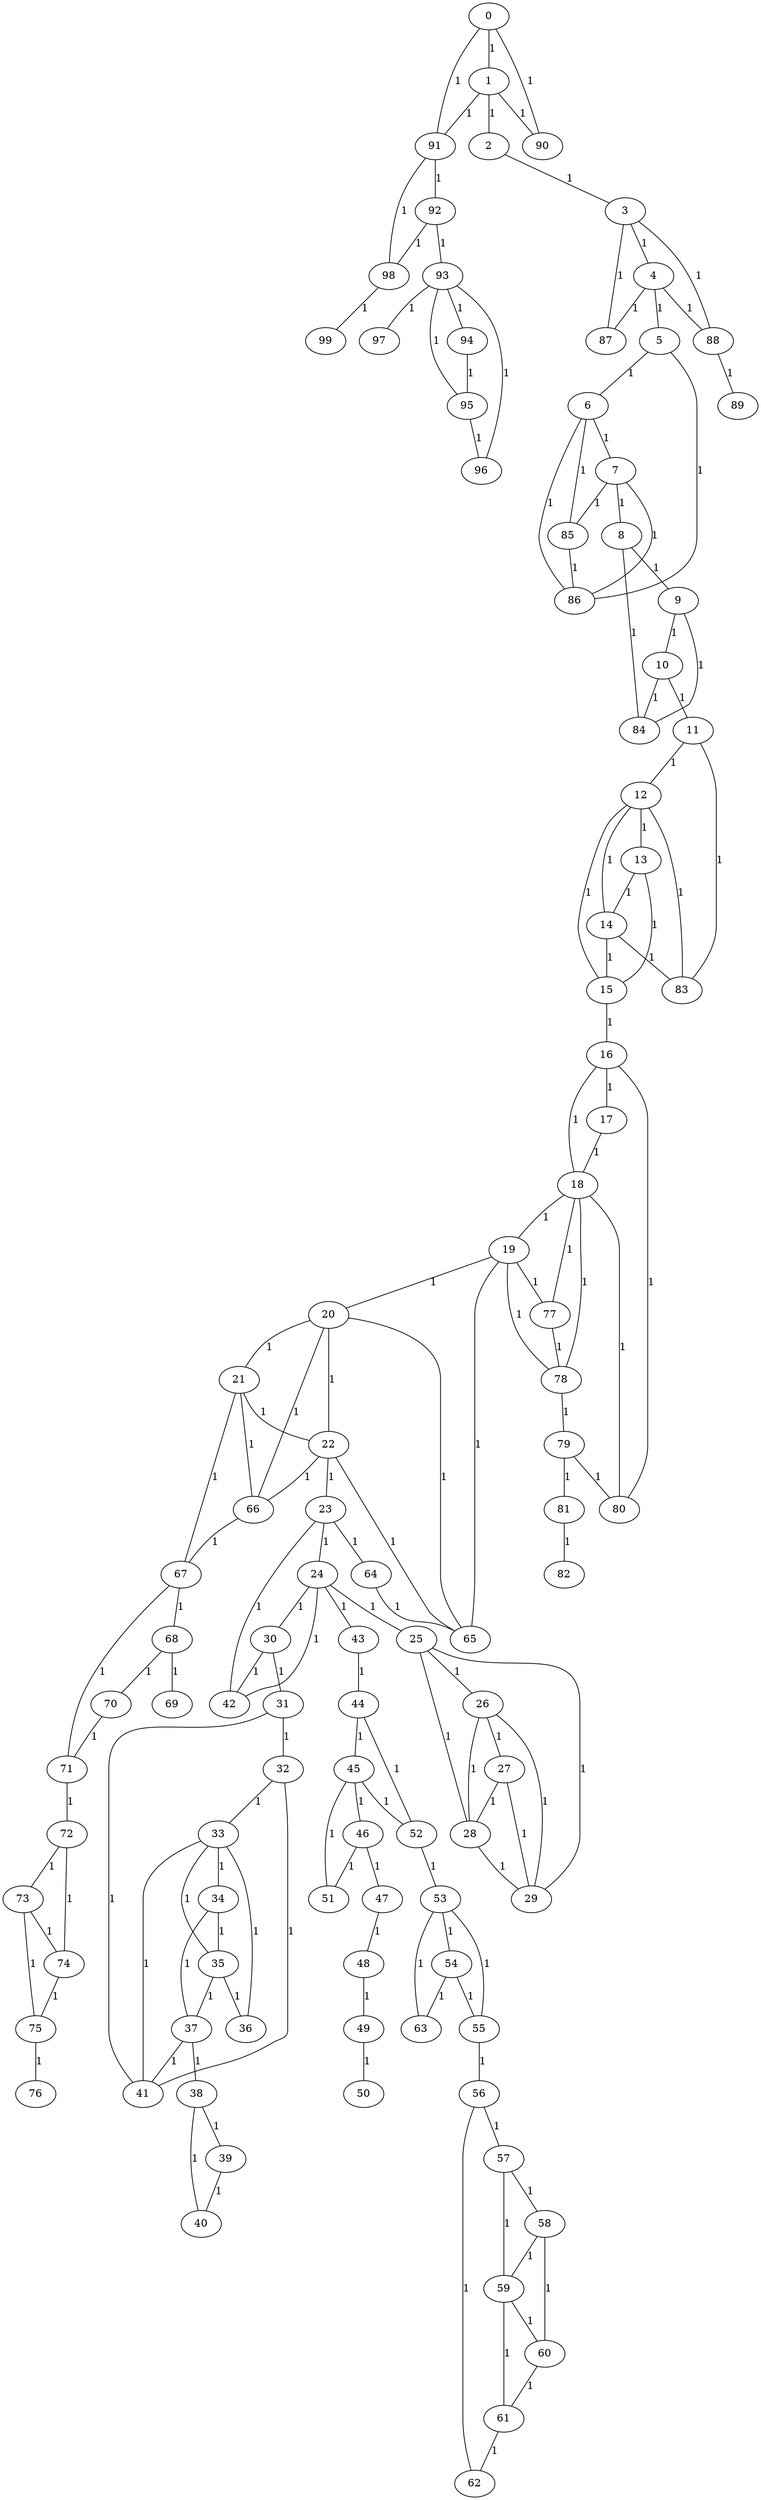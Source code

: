 graph G {
0 [label=0, node_id=0];
1 [label=1, node_id=1];
2 [label=2, node_id=2];
3 [label=3, node_id=3];
4 [label=4, node_id=4];
5 [label=5, node_id=5];
6 [label=6, node_id=6];
7 [label=7, node_id=7];
8 [label=8, node_id=8];
9 [label=9, node_id=9];
10 [label=10, node_id=10];
11 [label=11, node_id=11];
12 [label=12, node_id=12];
13 [label=13, node_id=13];
14 [label=14, node_id=14];
15 [label=15, node_id=15];
16 [label=16, node_id=16];
17 [label=17, node_id=17];
18 [label=18, node_id=18];
19 [label=19, node_id=19];
20 [label=20, node_id=20];
21 [label=21, node_id=21];
22 [label=22, node_id=22];
23 [label=23, node_id=23];
24 [label=24, node_id=24];
25 [label=25, node_id=25];
26 [label=26, node_id=26];
27 [label=27, node_id=27];
28 [label=28, node_id=28];
29 [label=29, node_id=29];
30 [label=30, node_id=30];
31 [label=31, node_id=31];
32 [label=32, node_id=32];
33 [label=33, node_id=33];
34 [label=34, node_id=34];
35 [label=35, node_id=35];
36 [label=36, node_id=36];
37 [label=37, node_id=37];
38 [label=38, node_id=38];
39 [label=39, node_id=39];
40 [label=40, node_id=40];
41 [label=41, node_id=41];
42 [label=42, node_id=42];
43 [label=43, node_id=43];
44 [label=44, node_id=44];
45 [label=45, node_id=45];
46 [label=46, node_id=46];
47 [label=47, node_id=47];
48 [label=48, node_id=48];
49 [label=49, node_id=49];
50 [label=50, node_id=50];
51 [label=51, node_id=51];
52 [label=52, node_id=52];
53 [label=53, node_id=53];
54 [label=54, node_id=54];
55 [label=55, node_id=55];
56 [label=56, node_id=56];
57 [label=57, node_id=57];
58 [label=58, node_id=58];
59 [label=59, node_id=59];
60 [label=60, node_id=60];
61 [label=61, node_id=61];
62 [label=62, node_id=62];
63 [label=63, node_id=63];
64 [label=64, node_id=64];
65 [label=65, node_id=65];
66 [label=66, node_id=66];
67 [label=67, node_id=67];
68 [label=68, node_id=68];
69 [label=69, node_id=69];
70 [label=70, node_id=70];
71 [label=71, node_id=71];
72 [label=72, node_id=72];
73 [label=73, node_id=73];
74 [label=74, node_id=74];
75 [label=75, node_id=75];
76 [label=76, node_id=76];
77 [label=77, node_id=77];
78 [label=78, node_id=78];
79 [label=79, node_id=79];
80 [label=80, node_id=80];
81 [label=81, node_id=81];
82 [label=82, node_id=82];
83 [label=83, node_id=83];
84 [label=84, node_id=84];
85 [label=85, node_id=85];
86 [label=86, node_id=86];
87 [label=87, node_id=87];
88 [label=88, node_id=88];
89 [label=89, node_id=89];
90 [label=90, node_id=90];
91 [label=91, node_id=91];
92 [label=92, node_id=92];
93 [label=93, node_id=93];
94 [label=94, node_id=94];
95 [label=95, node_id=95];
96 [label=96, node_id=96];
97 [label=97, node_id=97];
98 [label=98, node_id=98];
99 [label=99, node_id=99];
0--91  [label=1, weight=1];
0--90  [label=1, weight=1];
0--1  [label=1, weight=1];
1--91  [label=1, weight=1];
1--90  [label=1, weight=1];
1--2  [label=1, weight=1];
2--3  [label=1, weight=1];
3--88  [label=1, weight=1];
3--87  [label=1, weight=1];
3--4  [label=1, weight=1];
4--88  [label=1, weight=1];
4--87  [label=1, weight=1];
4--5  [label=1, weight=1];
5--86  [label=1, weight=1];
5--6  [label=1, weight=1];
6--86  [label=1, weight=1];
6--85  [label=1, weight=1];
6--7  [label=1, weight=1];
7--86  [label=1, weight=1];
7--85  [label=1, weight=1];
7--8  [label=1, weight=1];
8--84  [label=1, weight=1];
8--9  [label=1, weight=1];
9--84  [label=1, weight=1];
9--10  [label=1, weight=1];
10--84  [label=1, weight=1];
10--11  [label=1, weight=1];
11--83  [label=1, weight=1];
11--12  [label=1, weight=1];
12--83  [label=1, weight=1];
12--15  [label=1, weight=1];
12--14  [label=1, weight=1];
12--13  [label=1, weight=1];
13--15  [label=1, weight=1];
13--14  [label=1, weight=1];
14--83  [label=1, weight=1];
14--15  [label=1, weight=1];
15--16  [label=1, weight=1];
16--80  [label=1, weight=1];
16--18  [label=1, weight=1];
16--17  [label=1, weight=1];
17--18  [label=1, weight=1];
18--80  [label=1, weight=1];
18--78  [label=1, weight=1];
18--77  [label=1, weight=1];
18--19  [label=1, weight=1];
19--78  [label=1, weight=1];
19--77  [label=1, weight=1];
19--65  [label=1, weight=1];
19--20  [label=1, weight=1];
20--65  [label=1, weight=1];
20--66  [label=1, weight=1];
20--22  [label=1, weight=1];
20--21  [label=1, weight=1];
21--66  [label=1, weight=1];
21--67  [label=1, weight=1];
21--22  [label=1, weight=1];
22--65  [label=1, weight=1];
22--66  [label=1, weight=1];
22--23  [label=1, weight=1];
23--64  [label=1, weight=1];
23--42  [label=1, weight=1];
23--24  [label=1, weight=1];
24--43  [label=1, weight=1];
24--42  [label=1, weight=1];
24--30  [label=1, weight=1];
24--25  [label=1, weight=1];
25--29  [label=1, weight=1];
25--28  [label=1, weight=1];
25--26  [label=1, weight=1];
26--29  [label=1, weight=1];
26--28  [label=1, weight=1];
26--27  [label=1, weight=1];
27--29  [label=1, weight=1];
27--28  [label=1, weight=1];
28--29  [label=1, weight=1];
30--42  [label=1, weight=1];
30--31  [label=1, weight=1];
31--41  [label=1, weight=1];
31--32  [label=1, weight=1];
32--41  [label=1, weight=1];
32--33  [label=1, weight=1];
33--41  [label=1, weight=1];
33--36  [label=1, weight=1];
33--35  [label=1, weight=1];
33--34  [label=1, weight=1];
34--37  [label=1, weight=1];
34--35  [label=1, weight=1];
35--37  [label=1, weight=1];
35--36  [label=1, weight=1];
37--41  [label=1, weight=1];
37--38  [label=1, weight=1];
38--40  [label=1, weight=1];
38--39  [label=1, weight=1];
39--40  [label=1, weight=1];
43--44  [label=1, weight=1];
44--52  [label=1, weight=1];
44--45  [label=1, weight=1];
45--52  [label=1, weight=1];
45--51  [label=1, weight=1];
45--46  [label=1, weight=1];
46--51  [label=1, weight=1];
46--47  [label=1, weight=1];
47--48  [label=1, weight=1];
48--49  [label=1, weight=1];
49--50  [label=1, weight=1];
52--53  [label=1, weight=1];
53--63  [label=1, weight=1];
53--55  [label=1, weight=1];
53--54  [label=1, weight=1];
54--63  [label=1, weight=1];
54--55  [label=1, weight=1];
55--56  [label=1, weight=1];
56--62  [label=1, weight=1];
56--57  [label=1, weight=1];
57--59  [label=1, weight=1];
57--58  [label=1, weight=1];
58--60  [label=1, weight=1];
58--59  [label=1, weight=1];
59--61  [label=1, weight=1];
59--60  [label=1, weight=1];
60--61  [label=1, weight=1];
61--62  [label=1, weight=1];
64--65  [label=1, weight=1];
66--67  [label=1, weight=1];
67--71  [label=1, weight=1];
67--68  [label=1, weight=1];
68--70  [label=1, weight=1];
68--69  [label=1, weight=1];
70--71  [label=1, weight=1];
71--72  [label=1, weight=1];
72--74  [label=1, weight=1];
72--73  [label=1, weight=1];
73--75  [label=1, weight=1];
73--74  [label=1, weight=1];
74--75  [label=1, weight=1];
75--76  [label=1, weight=1];
77--78  [label=1, weight=1];
78--79  [label=1, weight=1];
79--81  [label=1, weight=1];
79--80  [label=1, weight=1];
81--82  [label=1, weight=1];
85--86  [label=1, weight=1];
88--89  [label=1, weight=1];
91--98  [label=1, weight=1];
91--92  [label=1, weight=1];
92--98  [label=1, weight=1];
92--93  [label=1, weight=1];
93--97  [label=1, weight=1];
93--96  [label=1, weight=1];
93--95  [label=1, weight=1];
93--94  [label=1, weight=1];
94--95  [label=1, weight=1];
95--96  [label=1, weight=1];
98--99  [label=1, weight=1];
}
